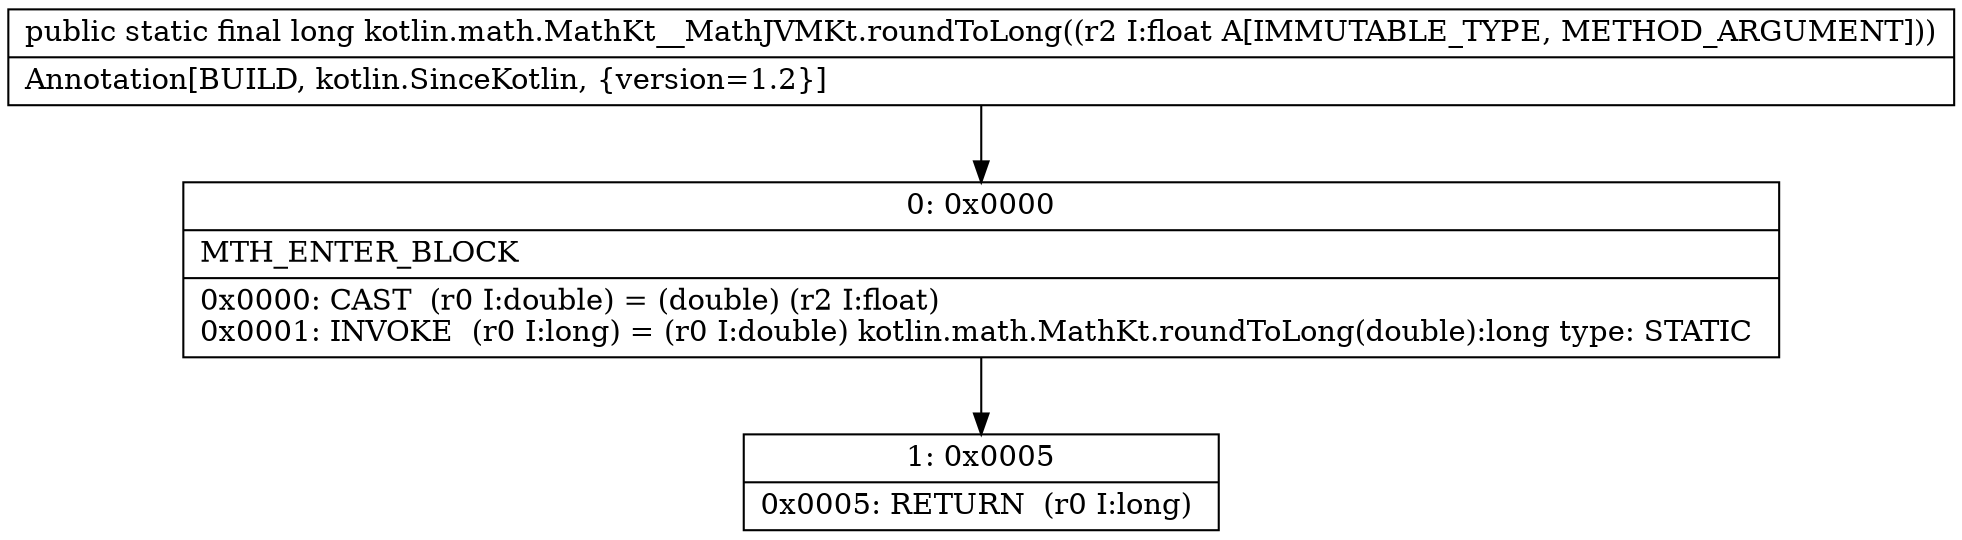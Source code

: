 digraph "CFG forkotlin.math.MathKt__MathJVMKt.roundToLong(F)J" {
Node_0 [shape=record,label="{0\:\ 0x0000|MTH_ENTER_BLOCK\l|0x0000: CAST  (r0 I:double) = (double) (r2 I:float) \l0x0001: INVOKE  (r0 I:long) = (r0 I:double) kotlin.math.MathKt.roundToLong(double):long type: STATIC \l}"];
Node_1 [shape=record,label="{1\:\ 0x0005|0x0005: RETURN  (r0 I:long) \l}"];
MethodNode[shape=record,label="{public static final long kotlin.math.MathKt__MathJVMKt.roundToLong((r2 I:float A[IMMUTABLE_TYPE, METHOD_ARGUMENT]))  | Annotation[BUILD, kotlin.SinceKotlin, \{version=1.2\}]\l}"];
MethodNode -> Node_0;
Node_0 -> Node_1;
}

